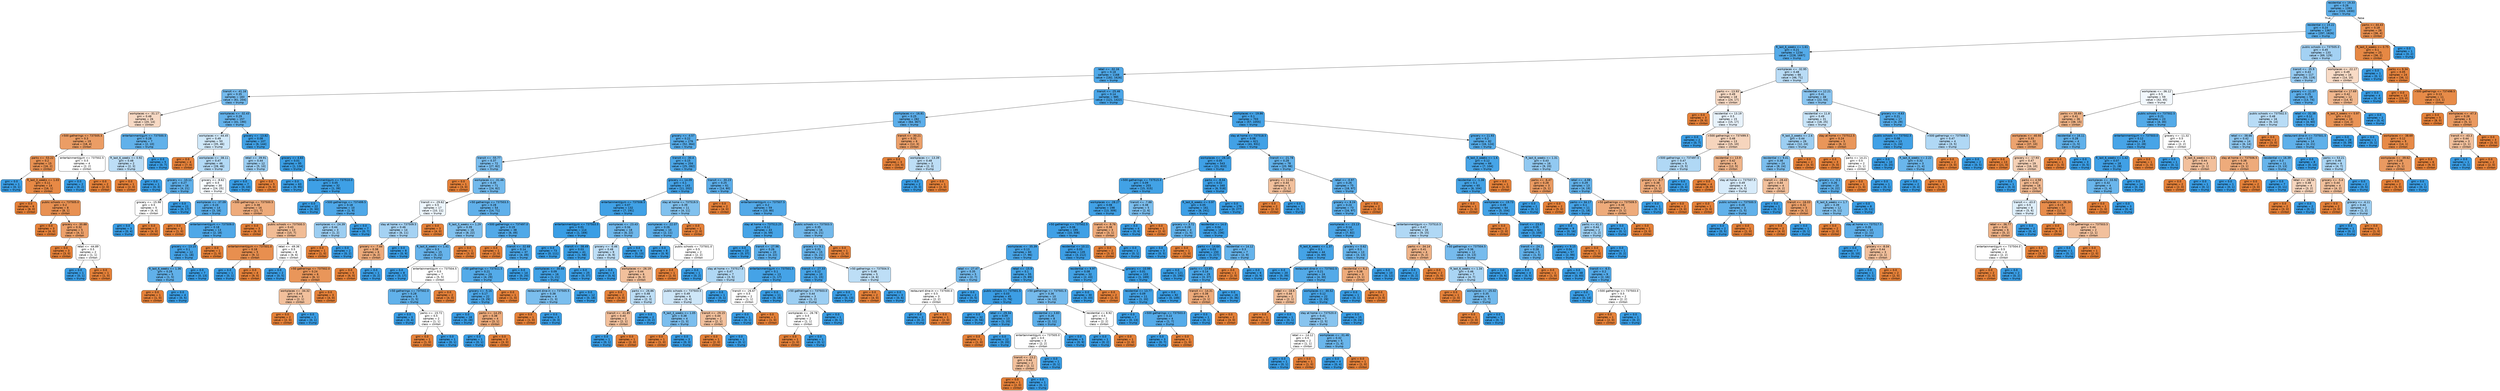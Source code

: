 digraph Tree {
node [shape=box, style="filled, rounded", color="black", fontname=helvetica] ;
edge [fontname=helvetica] ;
0 [label="residential <= 19.33\ngini = 0.26\nsamples = 1393\nvalue = [333, 1830]\nclass = trump", fillcolor="#5dafea"] ;
1 [label="residential <= 15.22\ngini = 0.24\nsamples = 1367\nvalue = [297, 1826]\nclass = trump", fillcolor="#59ade9"] ;
0 -> 1 [labeldistance=2.5, labelangle=45, headlabel="True"] ;
2 [label="R_last_6_weeks <= 1.61\ngini = 0.21\nsamples = 1234\nvalue = [228, 1697]\nclass = trump", fillcolor="#54aae8"] ;
1 -> 2 ;
3 [label="retail <= -32.16\ngini = 0.18\nsamples = 1168\nvalue = [182, 1626]\nclass = trump", fillcolor="#4fa8e8"] ;
2 -> 3 ;
4 [label="transit <= -41.16\ngini = 0.35\nsamples = 183\nvalue = [61, 204]\nclass = trump", fillcolor="#74baed"] ;
3 -> 4 ;
5 [label="workplaces <= -31.17\ngini = 0.48\nsamples = 26\nvalue = [20, 14]\nclass = clinton", fillcolor="#f7d9c4"] ;
4 -> 5 ;
6 [label=">500 gatherings <= 737505.5\ngini = 0.3\nsamples = 19\nvalue = [18, 4]\nclass = clinton", fillcolor="#eb9d65"] ;
5 -> 6 ;
7 [label="parks <= -53.22\ngini = 0.2\nsamples = 15\nvalue = [16, 2]\nclass = clinton", fillcolor="#e89152"] ;
6 -> 7 ;
8 [label="gini = 0.0\nsamples = 1\nvalue = [0, 1]\nclass = trump", fillcolor="#399de5"] ;
7 -> 8 ;
9 [label="R_last_3_weeks <= 1.03\ngini = 0.11\nsamples = 14\nvalue = [16, 1]\nclass = clinton", fillcolor="#e78945"] ;
7 -> 9 ;
10 [label="gini = 0.0\nsamples = 6\nvalue = [8, 0]\nclass = clinton", fillcolor="#e58139"] ;
9 -> 10 ;
11 [label="public schools <= 737505.0\ngini = 0.2\nsamples = 8\nvalue = [8, 1]\nclass = clinton", fillcolor="#e89152"] ;
9 -> 11 ;
12 [label="gini = 0.0\nsamples = 3\nvalue = [4, 0]\nclass = clinton", fillcolor="#e58139"] ;
11 -> 12 ;
13 [label="grocery <= -30.88\ngini = 0.32\nsamples = 5\nvalue = [4, 1]\nclass = clinton", fillcolor="#eca06a"] ;
11 -> 13 ;
14 [label="gini = 0.0\nsamples = 3\nvalue = [3, 0]\nclass = clinton", fillcolor="#e58139"] ;
13 -> 14 ;
15 [label="retail <= -44.89\ngini = 0.5\nsamples = 2\nvalue = [1, 1]\nclass = clinton", fillcolor="#ffffff"] ;
13 -> 15 ;
16 [label="gini = 0.0\nsamples = 1\nvalue = [0, 1]\nclass = trump", fillcolor="#399de5"] ;
15 -> 16 ;
17 [label="gini = 0.0\nsamples = 1\nvalue = [1, 0]\nclass = clinton", fillcolor="#e58139"] ;
15 -> 17 ;
18 [label="entertainment/gym <= 737502.5\ngini = 0.5\nsamples = 4\nvalue = [2, 2]\nclass = clinton", fillcolor="#ffffff"] ;
6 -> 18 ;
19 [label="gini = 0.0\nsamples = 2\nvalue = [0, 2]\nclass = trump", fillcolor="#399de5"] ;
18 -> 19 ;
20 [label="gini = 0.0\nsamples = 2\nvalue = [2, 0]\nclass = clinton", fillcolor="#e58139"] ;
18 -> 20 ;
21 [label="entertainment/gym <= 737500.5\ngini = 0.28\nsamples = 7\nvalue = [2, 10]\nclass = trump", fillcolor="#61b1ea"] ;
5 -> 21 ;
22 [label="R_last_6_weeks <= 0.92\ngini = 0.48\nsamples = 2\nvalue = [2, 3]\nclass = trump", fillcolor="#bddef6"] ;
21 -> 22 ;
23 [label="gini = 0.0\nsamples = 1\nvalue = [2, 0]\nclass = clinton", fillcolor="#e58139"] ;
22 -> 23 ;
24 [label="gini = 0.0\nsamples = 1\nvalue = [0, 3]\nclass = trump", fillcolor="#399de5"] ;
22 -> 24 ;
25 [label="gini = 0.0\nsamples = 5\nvalue = [0, 7]\nclass = trump", fillcolor="#399de5"] ;
21 -> 25 ;
26 [label="workplaces <= -32.43\ngini = 0.29\nsamples = 157\nvalue = [41, 190]\nclass = trump", fillcolor="#64b2eb"] ;
4 -> 26 ;
27 [label="workplaces <= -44.45\ngini = 0.49\nsamples = 50\nvalue = [35, 46]\nclass = trump", fillcolor="#d0e8f9"] ;
26 -> 27 ;
28 [label="gini = 0.0\nsamples = 4\nvalue = [7, 0]\nclass = clinton", fillcolor="#e58139"] ;
27 -> 28 ;
29 [label="workplaces <= -38.11\ngini = 0.47\nsamples = 46\nvalue = [28, 46]\nclass = trump", fillcolor="#b2d9f5"] ;
27 -> 29 ;
30 [label="grocery <= -10.11\ngini = 0.27\nsamples = 16\nvalue = [4, 21]\nclass = trump", fillcolor="#5fb0ea"] ;
29 -> 30 ;
31 [label="grocery <= -15.98\ngini = 0.5\nsamples = 5\nvalue = [4, 4]\nclass = clinton", fillcolor="#ffffff"] ;
30 -> 31 ;
32 [label="gini = 0.0\nsamples = 3\nvalue = [0, 4]\nclass = trump", fillcolor="#399de5"] ;
31 -> 32 ;
33 [label="gini = 0.0\nsamples = 2\nvalue = [4, 0]\nclass = clinton", fillcolor="#e58139"] ;
31 -> 33 ;
34 [label="gini = 0.0\nsamples = 11\nvalue = [0, 17]\nclass = trump", fillcolor="#399de5"] ;
30 -> 34 ;
35 [label="grocery <= -8.62\ngini = 0.5\nsamples = 30\nvalue = [24, 25]\nclass = trump", fillcolor="#f7fbfe"] ;
29 -> 35 ;
36 [label="workplaces <= -37.09\ngini = 0.24\nsamples = 14\nvalue = [3, 18]\nclass = trump", fillcolor="#5aade9"] ;
35 -> 36 ;
37 [label="gini = 0.0\nsamples = 1\nvalue = [1, 0]\nclass = clinton", fillcolor="#e58139"] ;
36 -> 37 ;
38 [label="entertainment/gym <= 737509.0\ngini = 0.18\nsamples = 13\nvalue = [2, 18]\nclass = trump", fillcolor="#4fa8e8"] ;
36 -> 38 ;
39 [label="grocery <= -13.15\ngini = 0.1\nsamples = 12\nvalue = [1, 18]\nclass = trump", fillcolor="#44a2e6"] ;
38 -> 39 ;
40 [label="R_last_6_weeks <= 1.36\ngini = 0.28\nsamples = 5\nvalue = [1, 5]\nclass = trump", fillcolor="#61b1ea"] ;
39 -> 40 ;
41 [label="gini = 0.0\nsamples = 1\nvalue = [1, 0]\nclass = clinton", fillcolor="#e58139"] ;
40 -> 41 ;
42 [label="gini = 0.0\nsamples = 4\nvalue = [0, 5]\nclass = trump", fillcolor="#399de5"] ;
40 -> 42 ;
43 [label="gini = 0.0\nsamples = 7\nvalue = [0, 13]\nclass = trump", fillcolor="#399de5"] ;
39 -> 43 ;
44 [label="gini = 0.0\nsamples = 1\nvalue = [1, 0]\nclass = clinton", fillcolor="#e58139"] ;
38 -> 44 ;
45 [label=">500 gatherings <= 737500.5\ngini = 0.38\nsamples = 16\nvalue = [21, 7]\nclass = clinton", fillcolor="#eeab7b"] ;
35 -> 45 ;
46 [label="gini = 0.0\nsamples = 3\nvalue = [6, 0]\nclass = clinton", fillcolor="#e58139"] ;
45 -> 46 ;
47 [label="public schools <= 737500.5\ngini = 0.43\nsamples = 13\nvalue = [15, 7]\nclass = clinton", fillcolor="#f1bc95"] ;
45 -> 47 ;
48 [label="entertainment/gym <= 737501.0\ngini = 0.18\nsamples = 5\nvalue = [9, 1]\nclass = clinton", fillcolor="#e88f4f"] ;
47 -> 48 ;
49 [label="gini = 0.0\nsamples = 1\nvalue = [0, 1]\nclass = trump", fillcolor="#399de5"] ;
48 -> 49 ;
50 [label="gini = 0.0\nsamples = 4\nvalue = [9, 0]\nclass = clinton", fillcolor="#e58139"] ;
48 -> 50 ;
51 [label="retail <= -49.36\ngini = 0.5\nsamples = 8\nvalue = [6, 6]\nclass = clinton", fillcolor="#ffffff"] ;
47 -> 51 ;
52 [label="gini = 0.0\nsamples = 2\nvalue = [0, 5]\nclass = trump", fillcolor="#399de5"] ;
51 -> 52 ;
53 [label=">50 gatherings <= 737502.0\ngini = 0.24\nsamples = 6\nvalue = [6, 1]\nclass = clinton", fillcolor="#e9965a"] ;
51 -> 53 ;
54 [label="workplaces <= -34.32\ngini = 0.44\nsamples = 3\nvalue = [2, 1]\nclass = clinton", fillcolor="#f2c09c"] ;
53 -> 54 ;
55 [label="gini = 0.0\nsamples = 2\nvalue = [2, 0]\nclass = clinton", fillcolor="#e58139"] ;
54 -> 55 ;
56 [label="gini = 0.0\nsamples = 1\nvalue = [0, 1]\nclass = trump", fillcolor="#399de5"] ;
54 -> 56 ;
57 [label="gini = 0.0\nsamples = 3\nvalue = [4, 0]\nclass = clinton", fillcolor="#e58139"] ;
53 -> 57 ;
58 [label="grocery <= -13.82\ngini = 0.08\nsamples = 107\nvalue = [6, 144]\nclass = trump", fillcolor="#41a1e6"] ;
26 -> 58 ;
59 [label="retail <= -39.91\ngini = 0.44\nsamples = 12\nvalue = [5, 10]\nclass = trump", fillcolor="#9ccef2"] ;
58 -> 59 ;
60 [label="gini = 0.0\nsamples = 7\nvalue = [0, 10]\nclass = trump", fillcolor="#399de5"] ;
59 -> 60 ;
61 [label="gini = 0.0\nsamples = 5\nvalue = [5, 0]\nclass = clinton", fillcolor="#e58139"] ;
59 -> 61 ;
62 [label="grocery <= 4.83\ngini = 0.01\nsamples = 95\nvalue = [1, 134]\nclass = trump", fillcolor="#3a9ee5"] ;
58 -> 62 ;
63 [label="gini = 0.0\nsamples = 63\nvalue = [0, 95]\nclass = trump", fillcolor="#399de5"] ;
62 -> 63 ;
64 [label="entertainment/gym <= 737510.0\ngini = 0.05\nsamples = 32\nvalue = [1, 39]\nclass = trump", fillcolor="#3ea0e6"] ;
62 -> 64 ;
65 [label="gini = 0.0\nsamples = 22\nvalue = [0, 30]\nclass = trump", fillcolor="#399de5"] ;
64 -> 65 ;
66 [label=">500 gatherings <= 737499.5\ngini = 0.18\nsamples = 10\nvalue = [1, 9]\nclass = trump", fillcolor="#4fa8e8"] ;
64 -> 66 ;
67 [label="workplaces <= -24.39\ngini = 0.44\nsamples = 3\nvalue = [1, 2]\nclass = trump", fillcolor="#9ccef2"] ;
66 -> 67 ;
68 [label="gini = 0.0\nsamples = 1\nvalue = [1, 0]\nclass = clinton", fillcolor="#e58139"] ;
67 -> 68 ;
69 [label="gini = 0.0\nsamples = 2\nvalue = [0, 2]\nclass = trump", fillcolor="#399de5"] ;
67 -> 69 ;
70 [label="gini = 0.0\nsamples = 7\nvalue = [0, 7]\nclass = trump", fillcolor="#399de5"] ;
66 -> 70 ;
71 [label="transit <= -25.46\ngini = 0.14\nsamples = 985\nvalue = [121, 1422]\nclass = trump", fillcolor="#4aa5e7"] ;
3 -> 71 ;
72 [label="workplaces <= -16.81\ngini = 0.25\nsamples = 282\nvalue = [64, 367]\nclass = trump", fillcolor="#5caeea"] ;
71 -> 72 ;
73 [label="grocery <= -4.57\ngini = 0.22\nsamples = 276\nvalue = [52, 364]\nclass = trump", fillcolor="#55abe9"] ;
72 -> 73 ;
74 [label="transit <= -55.77\ngini = 0.37\nsamples = 72\nvalue = [27, 82]\nclass = trump", fillcolor="#7abdee"] ;
73 -> 74 ;
75 [label="gini = 0.0\nsamples = 1\nvalue = [3, 0]\nclass = clinton", fillcolor="#e58139"] ;
74 -> 75 ;
76 [label="workplaces <= -31.46\ngini = 0.35\nsamples = 71\nvalue = [24, 82]\nclass = trump", fillcolor="#73baed"] ;
74 -> 76 ;
77 [label="transit <= -29.62\ngini = 0.5\nsamples = 17\nvalue = [10, 11]\nclass = trump", fillcolor="#edf6fd"] ;
76 -> 77 ;
78 [label="stay at home <= 737509.5\ngini = 0.46\nsamples = 14\nvalue = [6, 11]\nclass = trump", fillcolor="#a5d2f3"] ;
77 -> 78 ;
79 [label="grocery <= -7.44\ngini = 0.38\nsamples = 6\nvalue = [6, 2]\nclass = clinton", fillcolor="#eeab7b"] ;
78 -> 79 ;
80 [label="gini = 0.0\nsamples = 5\nvalue = [6, 0]\nclass = clinton", fillcolor="#e58139"] ;
79 -> 80 ;
81 [label="gini = 0.0\nsamples = 1\nvalue = [0, 2]\nclass = trump", fillcolor="#399de5"] ;
79 -> 81 ;
82 [label="gini = 0.0\nsamples = 8\nvalue = [0, 9]\nclass = trump", fillcolor="#399de5"] ;
78 -> 82 ;
83 [label="gini = 0.0\nsamples = 3\nvalue = [4, 0]\nclass = clinton", fillcolor="#e58139"] ;
77 -> 83 ;
84 [label=">50 gatherings <= 737503.5\ngini = 0.28\nsamples = 54\nvalue = [14, 71]\nclass = trump", fillcolor="#60b0ea"] ;
76 -> 84 ;
85 [label="R_last_3_weeks <= 1.29\ngini = 0.39\nsamples = 16\nvalue = [8, 22]\nclass = trump", fillcolor="#81c1ee"] ;
84 -> 85 ;
86 [label="R_last_6_weeks <= 1.41\ngini = 0.3\nsamples = 15\nvalue = [5, 22]\nclass = trump", fillcolor="#66b3eb"] ;
85 -> 86 ;
87 [label="gini = 0.0\nsamples = 8\nvalue = [0, 17]\nclass = trump", fillcolor="#399de5"] ;
86 -> 87 ;
88 [label="entertainment/gym <= 737504.5\ngini = 0.5\nsamples = 7\nvalue = [5, 5]\nclass = clinton", fillcolor="#ffffff"] ;
86 -> 88 ;
89 [label=">50 gatherings <= 737502.0\ngini = 0.28\nsamples = 5\nvalue = [1, 5]\nclass = trump", fillcolor="#61b1ea"] ;
88 -> 89 ;
90 [label="gini = 0.0\nsamples = 3\nvalue = [0, 4]\nclass = trump", fillcolor="#399de5"] ;
89 -> 90 ;
91 [label="parks <= -15.72\ngini = 0.5\nsamples = 2\nvalue = [1, 1]\nclass = clinton", fillcolor="#ffffff"] ;
89 -> 91 ;
92 [label="gini = 0.0\nsamples = 1\nvalue = [1, 0]\nclass = clinton", fillcolor="#e58139"] ;
91 -> 92 ;
93 [label="gini = 0.0\nsamples = 1\nvalue = [0, 1]\nclass = trump", fillcolor="#399de5"] ;
91 -> 93 ;
94 [label="gini = 0.0\nsamples = 2\nvalue = [4, 0]\nclass = clinton", fillcolor="#e58139"] ;
88 -> 94 ;
95 [label="gini = 0.0\nsamples = 1\nvalue = [3, 0]\nclass = clinton", fillcolor="#e58139"] ;
85 -> 95 ;
96 [label=">500 gatherings <= 737497.0\ngini = 0.19\nsamples = 38\nvalue = [6, 49]\nclass = trump", fillcolor="#51a9e8"] ;
84 -> 96 ;
97 [label="gini = 0.0\nsamples = 1\nvalue = [2, 0]\nclass = clinton", fillcolor="#e58139"] ;
96 -> 97 ;
98 [label="transit <= -32.68\ngini = 0.14\nsamples = 37\nvalue = [4, 49]\nclass = trump", fillcolor="#49a5e7"] ;
96 -> 98 ;
99 [label=">50 gatherings <= 737511.5\ngini = 0.21\nsamples = 23\nvalue = [4, 29]\nclass = trump", fillcolor="#54abe9"] ;
98 -> 99 ;
100 [label="grocery <= -5.16\ngini = 0.17\nsamples = 22\nvalue = [3, 29]\nclass = trump", fillcolor="#4da7e8"] ;
99 -> 100 ;
101 [label="gini = 0.0\nsamples = 18\nvalue = [0, 28]\nclass = trump", fillcolor="#399de5"] ;
100 -> 101 ;
102 [label="parks <= -14.25\ngini = 0.38\nsamples = 4\nvalue = [3, 1]\nclass = clinton", fillcolor="#eeab7b"] ;
100 -> 102 ;
103 [label="gini = 0.0\nsamples = 1\nvalue = [0, 1]\nclass = trump", fillcolor="#399de5"] ;
102 -> 103 ;
104 [label="gini = 0.0\nsamples = 3\nvalue = [3, 0]\nclass = clinton", fillcolor="#e58139"] ;
102 -> 104 ;
105 [label="gini = 0.0\nsamples = 1\nvalue = [1, 0]\nclass = clinton", fillcolor="#e58139"] ;
99 -> 105 ;
106 [label="gini = 0.0\nsamples = 14\nvalue = [0, 20]\nclass = trump", fillcolor="#399de5"] ;
98 -> 106 ;
107 [label="transit <= -30.4\ngini = 0.15\nsamples = 204\nvalue = [25, 282]\nclass = trump", fillcolor="#4ba6e7"] ;
73 -> 107 ;
108 [label="grocery <= 14.09\ngini = 0.1\nsamples = 143\nvalue = [11, 202]\nclass = trump", fillcolor="#44a2e6"] ;
107 -> 108 ;
109 [label="entertainment/gym <= 737508.5\ngini = 0.07\nsamples = 132\nvalue = [7, 191]\nclass = trump", fillcolor="#40a1e6"] ;
108 -> 109 ;
110 [label="entertainment/gym <= 737503.5\ngini = 0.01\nsamples = 114\nvalue = [1, 169]\nclass = trump", fillcolor="#3a9ee5"] ;
109 -> 110 ;
111 [label="gini = 0.0\nsamples = 73\nvalue = [0, 111]\nclass = trump", fillcolor="#399de5"] ;
110 -> 111 ;
112 [label="transit <= -38.49\ngini = 0.03\nsamples = 41\nvalue = [1, 58]\nclass = trump", fillcolor="#3c9fe5"] ;
110 -> 112 ;
113 [label="workplaces <= -30.66\ngini = 0.09\nsamples = 16\nvalue = [1, 21]\nclass = trump", fillcolor="#42a2e6"] ;
112 -> 113 ;
114 [label="restaurant dine-in <= 737505.5\ngini = 0.38\nsamples = 4\nvalue = [1, 3]\nclass = trump", fillcolor="#7bbeee"] ;
113 -> 114 ;
115 [label="gini = 0.0\nsamples = 1\nvalue = [1, 0]\nclass = clinton", fillcolor="#e58139"] ;
114 -> 115 ;
116 [label="gini = 0.0\nsamples = 3\nvalue = [0, 3]\nclass = trump", fillcolor="#399de5"] ;
114 -> 116 ;
117 [label="gini = 0.0\nsamples = 12\nvalue = [0, 18]\nclass = trump", fillcolor="#399de5"] ;
113 -> 117 ;
118 [label="gini = 0.0\nsamples = 25\nvalue = [0, 37]\nclass = trump", fillcolor="#399de5"] ;
112 -> 118 ;
119 [label="workplaces <= -23.43\ngini = 0.34\nsamples = 18\nvalue = [6, 22]\nclass = trump", fillcolor="#6fb8ec"] ;
109 -> 119 ;
120 [label="grocery <= -0.46\ngini = 0.48\nsamples = 9\nvalue = [6, 9]\nclass = trump", fillcolor="#bddef6"] ;
119 -> 120 ;
121 [label="gini = 0.0\nsamples = 3\nvalue = [0, 6]\nclass = trump", fillcolor="#399de5"] ;
120 -> 121 ;
122 [label="workplaces <= -26.19\ngini = 0.44\nsamples = 6\nvalue = [6, 3]\nclass = clinton", fillcolor="#f2c09c"] ;
120 -> 122 ;
123 [label="gini = 0.0\nsamples = 2\nvalue = [4, 0]\nclass = clinton", fillcolor="#e58139"] ;
122 -> 123 ;
124 [label="parks <= -26.86\ngini = 0.48\nsamples = 4\nvalue = [2, 3]\nclass = trump", fillcolor="#bddef6"] ;
122 -> 124 ;
125 [label="transit <= -41.85\ngini = 0.44\nsamples = 2\nvalue = [2, 1]\nclass = clinton", fillcolor="#f2c09c"] ;
124 -> 125 ;
126 [label="gini = 0.0\nsamples = 1\nvalue = [0, 1]\nclass = trump", fillcolor="#399de5"] ;
125 -> 126 ;
127 [label="gini = 0.0\nsamples = 1\nvalue = [2, 0]\nclass = clinton", fillcolor="#e58139"] ;
125 -> 127 ;
128 [label="gini = 0.0\nsamples = 2\nvalue = [0, 2]\nclass = trump", fillcolor="#399de5"] ;
124 -> 128 ;
129 [label="gini = 0.0\nsamples = 9\nvalue = [0, 13]\nclass = trump", fillcolor="#399de5"] ;
119 -> 129 ;
130 [label="stay at home <= 737519.5\ngini = 0.39\nsamples = 11\nvalue = [4, 11]\nclass = trump", fillcolor="#81c1ee"] ;
108 -> 130 ;
131 [label="workplaces <= -22.07\ngini = 0.26\nsamples = 10\nvalue = [2, 11]\nclass = trump", fillcolor="#5dafea"] ;
130 -> 131 ;
132 [label="gini = 0.0\nsamples = 8\nvalue = [0, 9]\nclass = trump", fillcolor="#399de5"] ;
131 -> 132 ;
133 [label="public schools <= 737501.0\ngini = 0.5\nsamples = 2\nvalue = [2, 2]\nclass = clinton", fillcolor="#ffffff"] ;
131 -> 133 ;
134 [label="gini = 0.0\nsamples = 1\nvalue = [2, 0]\nclass = clinton", fillcolor="#e58139"] ;
133 -> 134 ;
135 [label="gini = 0.0\nsamples = 1\nvalue = [0, 2]\nclass = trump", fillcolor="#399de5"] ;
133 -> 135 ;
136 [label="gini = 0.0\nsamples = 1\nvalue = [2, 0]\nclass = clinton", fillcolor="#e58139"] ;
130 -> 136 ;
137 [label="transit <= -30.23\ngini = 0.25\nsamples = 61\nvalue = [14, 80]\nclass = trump", fillcolor="#5caeea"] ;
107 -> 137 ;
138 [label="gini = 0.0\nsamples = 2\nvalue = [4, 0]\nclass = clinton", fillcolor="#e58139"] ;
137 -> 138 ;
139 [label="entertainment/gym <= 737507.5\ngini = 0.2\nsamples = 59\nvalue = [10, 80]\nclass = trump", fillcolor="#52a9e8"] ;
137 -> 139 ;
140 [label="stay at home <= 737513.25\ngini = 0.12\nsamples = 43\nvalue = [4, 59]\nclass = trump", fillcolor="#46a4e7"] ;
139 -> 140 ;
141 [label="gini = 0.0\nsamples = 23\nvalue = [0, 37]\nclass = trump", fillcolor="#399de5"] ;
140 -> 141 ;
142 [label="transit <= -27.96\ngini = 0.26\nsamples = 20\nvalue = [4, 22]\nclass = trump", fillcolor="#5dafea"] ;
140 -> 142 ;
143 [label="stay at home <= 737517.5\ngini = 0.47\nsamples = 7\nvalue = [3, 5]\nclass = trump", fillcolor="#b0d8f5"] ;
142 -> 143 ;
144 [label="public schools <= 737503.5\ngini = 0.49\nsamples = 6\nvalue = [3, 4]\nclass = trump", fillcolor="#cee6f8"] ;
143 -> 144 ;
145 [label="R_last_3_weeks <= 1.05\ngini = 0.38\nsamples = 4\nvalue = [1, 3]\nclass = trump", fillcolor="#7bbeee"] ;
144 -> 145 ;
146 [label="gini = 0.0\nsamples = 1\nvalue = [1, 0]\nclass = clinton", fillcolor="#e58139"] ;
145 -> 146 ;
147 [label="gini = 0.0\nsamples = 3\nvalue = [0, 3]\nclass = trump", fillcolor="#399de5"] ;
145 -> 147 ;
148 [label="transit <= -29.15\ngini = 0.44\nsamples = 2\nvalue = [2, 1]\nclass = clinton", fillcolor="#f2c09c"] ;
144 -> 148 ;
149 [label="gini = 0.0\nsamples = 1\nvalue = [2, 0]\nclass = clinton", fillcolor="#e58139"] ;
148 -> 149 ;
150 [label="gini = 0.0\nsamples = 1\nvalue = [0, 1]\nclass = trump", fillcolor="#399de5"] ;
148 -> 150 ;
151 [label="gini = 0.0\nsamples = 1\nvalue = [0, 1]\nclass = trump", fillcolor="#399de5"] ;
143 -> 151 ;
152 [label="entertainment/gym <= 737501.5\ngini = 0.1\nsamples = 13\nvalue = [1, 17]\nclass = trump", fillcolor="#45a3e7"] ;
142 -> 152 ;
153 [label="transit <= -26.67\ngini = 0.5\nsamples = 2\nvalue = [1, 1]\nclass = clinton", fillcolor="#ffffff"] ;
152 -> 153 ;
154 [label="gini = 0.0\nsamples = 1\nvalue = [0, 1]\nclass = trump", fillcolor="#399de5"] ;
153 -> 154 ;
155 [label="gini = 0.0\nsamples = 1\nvalue = [1, 0]\nclass = clinton", fillcolor="#e58139"] ;
153 -> 155 ;
156 [label="gini = 0.0\nsamples = 11\nvalue = [0, 16]\nclass = trump", fillcolor="#399de5"] ;
152 -> 156 ;
157 [label="public schools <= 737503.5\ngini = 0.35\nsamples = 16\nvalue = [6, 21]\nclass = trump", fillcolor="#72b9ec"] ;
139 -> 157 ;
158 [label="grocery <= 9.1\ngini = 0.31\nsamples = 15\nvalue = [5, 21]\nclass = trump", fillcolor="#68b4eb"] ;
157 -> 158 ;
159 [label="transit <= -27.33\ngini = 0.12\nsamples = 10\nvalue = [1, 15]\nclass = trump", fillcolor="#46a4e7"] ;
158 -> 159 ;
160 [label=">50 gatherings <= 737503.0\ngini = 0.44\nsamples = 3\nvalue = [1, 2]\nclass = trump", fillcolor="#9ccef2"] ;
159 -> 160 ;
161 [label="workplaces <= -26.78\ngini = 0.5\nsamples = 2\nvalue = [1, 1]\nclass = clinton", fillcolor="#ffffff"] ;
160 -> 161 ;
162 [label="gini = 0.0\nsamples = 1\nvalue = [1, 0]\nclass = clinton", fillcolor="#e58139"] ;
161 -> 162 ;
163 [label="gini = 0.0\nsamples = 1\nvalue = [0, 1]\nclass = trump", fillcolor="#399de5"] ;
161 -> 163 ;
164 [label="gini = 0.0\nsamples = 1\nvalue = [0, 1]\nclass = trump", fillcolor="#399de5"] ;
160 -> 164 ;
165 [label="gini = 0.0\nsamples = 7\nvalue = [0, 13]\nclass = trump", fillcolor="#399de5"] ;
159 -> 165 ;
166 [label=">50 gatherings <= 737504.5\ngini = 0.48\nsamples = 5\nvalue = [4, 6]\nclass = trump", fillcolor="#bddef6"] ;
158 -> 166 ;
167 [label="gini = 0.0\nsamples = 2\nvalue = [4, 0]\nclass = clinton", fillcolor="#e58139"] ;
166 -> 167 ;
168 [label="gini = 0.0\nsamples = 3\nvalue = [0, 6]\nclass = trump", fillcolor="#399de5"] ;
166 -> 168 ;
169 [label="gini = 0.0\nsamples = 1\nvalue = [1, 0]\nclass = clinton", fillcolor="#e58139"] ;
157 -> 169 ;
170 [label="transit <= -30.21\ngini = 0.32\nsamples = 6\nvalue = [12, 3]\nclass = clinton", fillcolor="#eca06a"] ;
72 -> 170 ;
171 [label="gini = 0.0\nsamples = 3\nvalue = [10, 0]\nclass = clinton", fillcolor="#e58139"] ;
170 -> 171 ;
172 [label="workplaces <= -13.39\ngini = 0.48\nsamples = 3\nvalue = [2, 3]\nclass = trump", fillcolor="#bddef6"] ;
170 -> 172 ;
173 [label="gini = 0.0\nsamples = 2\nvalue = [0, 3]\nclass = trump", fillcolor="#399de5"] ;
172 -> 173 ;
174 [label="gini = 0.0\nsamples = 1\nvalue = [2, 0]\nclass = clinton", fillcolor="#e58139"] ;
172 -> 174 ;
175 [label="workplaces <= -19.86\ngini = 0.1\nsamples = 703\nvalue = [57, 1055]\nclass = trump", fillcolor="#44a2e6"] ;
71 -> 175 ;
176 [label="stay at home <= 737518.5\ngini = 0.08\nsamples = 621\nvalue = [41, 931]\nclass = trump", fillcolor="#42a1e6"] ;
175 -> 176 ;
177 [label="workplaces <= -28.14\ngini = 0.05\nsamples = 543\nvalue = [21, 833]\nclass = trump", fillcolor="#3e9fe6"] ;
176 -> 177 ;
178 [label=">500 gatherings <= 737515.0\ngini = 0.09\nsamples = 203\nvalue = [15, 315]\nclass = trump", fillcolor="#42a2e6"] ;
177 -> 178 ;
179 [label="workplaces <= -28.27\ngini = 0.08\nsamples = 198\nvalue = [13, 309]\nclass = trump", fillcolor="#41a1e6"] ;
178 -> 179 ;
180 [label=">50 gatherings <= 737502.5\ngini = 0.06\nsamples = 195\nvalue = [10, 308]\nclass = trump", fillcolor="#3fa0e6"] ;
179 -> 180 ;
181 [label="workplaces <= -35.39\ngini = 0.13\nsamples = 60\nvalue = [7, 96]\nclass = trump", fillcolor="#47a4e7"] ;
180 -> 181 ;
182 [label="retail <= -27.47\ngini = 0.35\nsamples = 5\nvalue = [2, 7]\nclass = trump", fillcolor="#72b9ec"] ;
181 -> 182 ;
183 [label="restaurant dine-in <= 737500.0\ngini = 0.5\nsamples = 3\nvalue = [2, 2]\nclass = clinton", fillcolor="#ffffff"] ;
182 -> 183 ;
184 [label="gini = 0.0\nsamples = 2\nvalue = [0, 2]\nclass = trump", fillcolor="#399de5"] ;
183 -> 184 ;
185 [label="gini = 0.0\nsamples = 1\nvalue = [2, 0]\nclass = clinton", fillcolor="#e58139"] ;
183 -> 185 ;
186 [label="gini = 0.0\nsamples = 2\nvalue = [0, 5]\nclass = trump", fillcolor="#399de5"] ;
182 -> 186 ;
187 [label="retail <= -15.9\ngini = 0.1\nsamples = 55\nvalue = [5, 89]\nclass = trump", fillcolor="#44a3e6"] ;
181 -> 187 ;
188 [label="public schools <= 737501.5\ngini = 0.03\nsamples = 45\nvalue = [1, 76]\nclass = trump", fillcolor="#3c9ee5"] ;
187 -> 188 ;
189 [label="gini = 0.0\nsamples = 32\nvalue = [0, 56]\nclass = trump", fillcolor="#399de5"] ;
188 -> 189 ;
190 [label="retail <= -29.34\ngini = 0.09\nsamples = 13\nvalue = [1, 20]\nclass = trump", fillcolor="#43a2e6"] ;
188 -> 190 ;
191 [label="gini = 0.0\nsamples = 1\nvalue = [1, 0]\nclass = clinton", fillcolor="#e58139"] ;
190 -> 191 ;
192 [label="gini = 0.0\nsamples = 12\nvalue = [0, 20]\nclass = trump", fillcolor="#399de5"] ;
190 -> 192 ;
193 [label=">50 gatherings <= 737501.5\ngini = 0.36\nsamples = 10\nvalue = [4, 13]\nclass = trump", fillcolor="#76bbed"] ;
187 -> 193 ;
194 [label="residential <= 3.83\ngini = 0.26\nsamples = 8\nvalue = [2, 11]\nclass = trump", fillcolor="#5dafea"] ;
193 -> 194 ;
195 [label="entertainment/gym <= 737505.0\ngini = 0.5\nsamples = 3\nvalue = [2, 2]\nclass = clinton", fillcolor="#ffffff"] ;
194 -> 195 ;
196 [label="transit <= -13.2\ngini = 0.44\nsamples = 2\nvalue = [2, 1]\nclass = clinton", fillcolor="#f2c09c"] ;
195 -> 196 ;
197 [label="gini = 0.0\nsamples = 1\nvalue = [2, 0]\nclass = clinton", fillcolor="#e58139"] ;
196 -> 197 ;
198 [label="gini = 0.0\nsamples = 1\nvalue = [0, 1]\nclass = trump", fillcolor="#399de5"] ;
196 -> 198 ;
199 [label="gini = 0.0\nsamples = 1\nvalue = [0, 1]\nclass = trump", fillcolor="#399de5"] ;
195 -> 199 ;
200 [label="gini = 0.0\nsamples = 5\nvalue = [0, 9]\nclass = trump", fillcolor="#399de5"] ;
194 -> 200 ;
201 [label="residential <= 8.92\ngini = 0.5\nsamples = 2\nvalue = [2, 2]\nclass = clinton", fillcolor="#ffffff"] ;
193 -> 201 ;
202 [label="gini = 0.0\nsamples = 1\nvalue = [0, 2]\nclass = trump", fillcolor="#399de5"] ;
201 -> 202 ;
203 [label="gini = 0.0\nsamples = 1\nvalue = [2, 0]\nclass = clinton", fillcolor="#e58139"] ;
201 -> 203 ;
204 [label="residential <= 10.11\ngini = 0.03\nsamples = 135\nvalue = [3, 212]\nclass = trump", fillcolor="#3c9ee5"] ;
180 -> 204 ;
205 [label="residential <= 9.97\ngini = 0.08\nsamples = 32\nvalue = [2, 43]\nclass = trump", fillcolor="#42a2e6"] ;
204 -> 205 ;
206 [label="gini = 0.0\nsamples = 30\nvalue = [0, 43]\nclass = trump", fillcolor="#399de5"] ;
205 -> 206 ;
207 [label="gini = 0.0\nsamples = 2\nvalue = [2, 0]\nclass = clinton", fillcolor="#e58139"] ;
205 -> 207 ;
208 [label="grocery <= -10.99\ngini = 0.01\nsamples = 103\nvalue = [1, 169]\nclass = trump", fillcolor="#3a9ee5"] ;
204 -> 208 ;
209 [label="residential <= 13.77\ngini = 0.09\nsamples = 11\nvalue = [1, 20]\nclass = trump", fillcolor="#43a2e6"] ;
208 -> 209 ;
210 [label="gini = 0.0\nsamples = 7\nvalue = [0, 13]\nclass = trump", fillcolor="#399de5"] ;
209 -> 210 ;
211 [label=">500 gatherings <= 737503.0\ngini = 0.22\nsamples = 4\nvalue = [1, 7]\nclass = trump", fillcolor="#55abe9"] ;
209 -> 211 ;
212 [label="gini = 0.0\nsamples = 3\nvalue = [0, 7]\nclass = trump", fillcolor="#399de5"] ;
211 -> 212 ;
213 [label="gini = 0.0\nsamples = 1\nvalue = [1, 0]\nclass = clinton", fillcolor="#e58139"] ;
211 -> 213 ;
214 [label="gini = 0.0\nsamples = 92\nvalue = [0, 149]\nclass = trump", fillcolor="#399de5"] ;
208 -> 214 ;
215 [label="transit <= -9.76\ngini = 0.38\nsamples = 3\nvalue = [3, 1]\nclass = clinton", fillcolor="#eeab7b"] ;
179 -> 215 ;
216 [label="gini = 0.0\nsamples = 2\nvalue = [3, 0]\nclass = clinton", fillcolor="#e58139"] ;
215 -> 216 ;
217 [label="gini = 0.0\nsamples = 1\nvalue = [0, 1]\nclass = trump", fillcolor="#399de5"] ;
215 -> 217 ;
218 [label="transit <= -7.88\ngini = 0.38\nsamples = 5\nvalue = [2, 6]\nclass = trump", fillcolor="#7bbeee"] ;
178 -> 218 ;
219 [label="gini = 0.0\nsamples = 4\nvalue = [0, 6]\nclass = trump", fillcolor="#399de5"] ;
218 -> 219 ;
220 [label="gini = 0.0\nsamples = 1\nvalue = [2, 0]\nclass = clinton", fillcolor="#e58139"] ;
218 -> 220 ;
221 [label="parks <= -8.04\ngini = 0.02\nsamples = 340\nvalue = [6, 518]\nclass = trump", fillcolor="#3b9ee5"] ;
177 -> 221 ;
222 [label="R_last_6_weeks <= 0.97\ngini = 0.05\nsamples = 161\nvalue = [6, 241]\nclass = trump", fillcolor="#3e9fe6"] ;
221 -> 222 ;
223 [label="grocery <= 3.72\ngini = 0.28\nsamples = 4\nvalue = [1, 5]\nclass = trump", fillcolor="#61b1ea"] ;
222 -> 223 ;
224 [label="gini = 0.0\nsamples = 3\nvalue = [0, 5]\nclass = trump", fillcolor="#399de5"] ;
223 -> 224 ;
225 [label="gini = 0.0\nsamples = 1\nvalue = [1, 0]\nclass = clinton", fillcolor="#e58139"] ;
223 -> 225 ;
226 [label="residential <= 14.0\ngini = 0.04\nsamples = 157\nvalue = [5, 236]\nclass = trump", fillcolor="#3d9fe6"] ;
222 -> 226 ;
227 [label="parks <= -14.64\ngini = 0.03\nsamples = 150\nvalue = [3, 227]\nclass = trump", fillcolor="#3c9ee5"] ;
226 -> 227 ;
228 [label="gini = 0.0\nsamples = 121\nvalue = [0, 190]\nclass = trump", fillcolor="#399de5"] ;
227 -> 228 ;
229 [label="parks <= -13.85\ngini = 0.14\nsamples = 29\nvalue = [3, 37]\nclass = trump", fillcolor="#49a5e7"] ;
227 -> 229 ;
230 [label="transit <= -14.31\ngini = 0.38\nsamples = 3\nvalue = [3, 1]\nclass = clinton", fillcolor="#eeab7b"] ;
229 -> 230 ;
231 [label="gini = 0.0\nsamples = 1\nvalue = [0, 1]\nclass = trump", fillcolor="#399de5"] ;
230 -> 231 ;
232 [label="gini = 0.0\nsamples = 2\nvalue = [3, 0]\nclass = clinton", fillcolor="#e58139"] ;
230 -> 232 ;
233 [label="gini = 0.0\nsamples = 26\nvalue = [0, 36]\nclass = trump", fillcolor="#399de5"] ;
229 -> 233 ;
234 [label="residential <= 14.12\ngini = 0.3\nsamples = 7\nvalue = [2, 9]\nclass = trump", fillcolor="#65b3eb"] ;
226 -> 234 ;
235 [label="gini = 0.0\nsamples = 1\nvalue = [2, 0]\nclass = clinton", fillcolor="#e58139"] ;
234 -> 235 ;
236 [label="gini = 0.0\nsamples = 6\nvalue = [0, 9]\nclass = trump", fillcolor="#399de5"] ;
234 -> 236 ;
237 [label="gini = 0.0\nsamples = 179\nvalue = [0, 277]\nclass = trump", fillcolor="#399de5"] ;
221 -> 237 ;
238 [label="transit <= -21.78\ngini = 0.28\nsamples = 78\nvalue = [20, 98]\nclass = trump", fillcolor="#61b1ea"] ;
176 -> 238 ;
239 [label="grocery <= 11.02\ngini = 0.44\nsamples = 3\nvalue = [2, 1]\nclass = clinton", fillcolor="#f2c09c"] ;
238 -> 239 ;
240 [label="gini = 0.0\nsamples = 2\nvalue = [2, 0]\nclass = clinton", fillcolor="#e58139"] ;
239 -> 240 ;
241 [label="gini = 0.0\nsamples = 1\nvalue = [0, 1]\nclass = trump", fillcolor="#399de5"] ;
239 -> 241 ;
242 [label="retail <= -0.97\ngini = 0.26\nsamples = 75\nvalue = [18, 97]\nclass = trump", fillcolor="#5eafea"] ;
238 -> 242 ;
243 [label="grocery <= 8.24\ngini = 0.24\nsamples = 73\nvalue = [16, 97]\nclass = trump", fillcolor="#5aade9"] ;
242 -> 243 ;
244 [label="workplaces <= -23.13\ngini = 0.14\nsamples = 57\nvalue = [7, 82]\nclass = trump", fillcolor="#4aa5e7"] ;
243 -> 244 ;
245 [label="R_last_6_weeks <= 1.37\ngini = 0.1\nsamples = 44\nvalue = [4, 69]\nclass = trump", fillcolor="#44a3e7"] ;
244 -> 245 ;
246 [label="gini = 0.0\nsamples = 20\nvalue = [0, 39]\nclass = trump", fillcolor="#399de5"] ;
245 -> 246 ;
247 [label="restaurant dine-in <= 737502.5\ngini = 0.21\nsamples = 24\nvalue = [4, 30]\nclass = trump", fillcolor="#53aae8"] ;
245 -> 247 ;
248 [label="retail <= -18.6\ngini = 0.44\nsamples = 2\nvalue = [2, 1]\nclass = clinton", fillcolor="#f2c09c"] ;
247 -> 248 ;
249 [label="gini = 0.0\nsamples = 1\nvalue = [2, 0]\nclass = clinton", fillcolor="#e58139"] ;
248 -> 249 ;
250 [label="gini = 0.0\nsamples = 1\nvalue = [0, 1]\nclass = trump", fillcolor="#399de5"] ;
248 -> 250 ;
251 [label="workplaces <= -30.52\ngini = 0.12\nsamples = 22\nvalue = [2, 29]\nclass = trump", fillcolor="#47a4e7"] ;
247 -> 251 ;
252 [label="stay at home <= 737520.0\ngini = 0.41\nsamples = 7\nvalue = [2, 5]\nclass = trump", fillcolor="#88c4ef"] ;
251 -> 252 ;
253 [label="retail <= -14.12\ngini = 0.5\nsamples = 2\nvalue = [1, 1]\nclass = clinton", fillcolor="#ffffff"] ;
252 -> 253 ;
254 [label="gini = 0.0\nsamples = 1\nvalue = [0, 1]\nclass = trump", fillcolor="#399de5"] ;
253 -> 254 ;
255 [label="gini = 0.0\nsamples = 1\nvalue = [1, 0]\nclass = clinton", fillcolor="#e58139"] ;
253 -> 255 ;
256 [label="workplaces <= -31.46\ngini = 0.32\nsamples = 5\nvalue = [1, 4]\nclass = trump", fillcolor="#6ab6ec"] ;
252 -> 256 ;
257 [label="gini = 0.0\nsamples = 4\nvalue = [0, 4]\nclass = trump", fillcolor="#399de5"] ;
256 -> 257 ;
258 [label="gini = 0.0\nsamples = 1\nvalue = [1, 0]\nclass = clinton", fillcolor="#e58139"] ;
256 -> 258 ;
259 [label="gini = 0.0\nsamples = 15\nvalue = [0, 24]\nclass = trump", fillcolor="#399de5"] ;
251 -> 259 ;
260 [label="grocery <= 0.62\ngini = 0.3\nsamples = 13\nvalue = [3, 13]\nclass = trump", fillcolor="#67b4eb"] ;
244 -> 260 ;
261 [label="residential <= 6.2\ngini = 0.38\nsamples = 3\nvalue = [3, 1]\nclass = clinton", fillcolor="#eeab7b"] ;
260 -> 261 ;
262 [label="gini = 0.0\nsamples = 1\nvalue = [0, 1]\nclass = trump", fillcolor="#399de5"] ;
261 -> 262 ;
263 [label="gini = 0.0\nsamples = 2\nvalue = [3, 0]\nclass = clinton", fillcolor="#e58139"] ;
261 -> 263 ;
264 [label="gini = 0.0\nsamples = 10\nvalue = [0, 12]\nclass = trump", fillcolor="#399de5"] ;
260 -> 264 ;
265 [label="entertainment/gym <= 737510.5\ngini = 0.47\nsamples = 16\nvalue = [9, 15]\nclass = trump", fillcolor="#b0d8f5"] ;
243 -> 265 ;
266 [label="parks <= -34.14\ngini = 0.41\nsamples = 4\nvalue = [5, 2]\nclass = clinton", fillcolor="#efb388"] ;
265 -> 266 ;
267 [label="gini = 0.0\nsamples = 2\nvalue = [0, 2]\nclass = trump", fillcolor="#399de5"] ;
266 -> 267 ;
268 [label="gini = 0.0\nsamples = 2\nvalue = [5, 0]\nclass = clinton", fillcolor="#e58139"] ;
266 -> 268 ;
269 [label=">50 gatherings <= 737504.5\ngini = 0.36\nsamples = 12\nvalue = [4, 13]\nclass = trump", fillcolor="#76bbed"] ;
265 -> 269 ;
270 [label="R_last_6_weeks <= 1.34\ngini = 0.46\nsamples = 7\nvalue = [4, 7]\nclass = trump", fillcolor="#aad5f4"] ;
269 -> 270 ;
271 [label="gini = 0.0\nsamples = 1\nvalue = [2, 0]\nclass = clinton", fillcolor="#e58139"] ;
270 -> 271 ;
272 [label="workplaces <= -25.02\ngini = 0.35\nsamples = 6\nvalue = [2, 7]\nclass = trump", fillcolor="#72b9ec"] ;
270 -> 272 ;
273 [label="gini = 0.0\nsamples = 1\nvalue = [2, 0]\nclass = clinton", fillcolor="#e58139"] ;
272 -> 273 ;
274 [label="gini = 0.0\nsamples = 5\nvalue = [0, 7]\nclass = trump", fillcolor="#399de5"] ;
272 -> 274 ;
275 [label="gini = 0.0\nsamples = 5\nvalue = [0, 6]\nclass = trump", fillcolor="#399de5"] ;
269 -> 275 ;
276 [label="gini = 0.0\nsamples = 2\nvalue = [2, 0]\nclass = clinton", fillcolor="#e58139"] ;
242 -> 276 ;
277 [label="grocery <= 11.93\ngini = 0.2\nsamples = 82\nvalue = [16, 124]\nclass = trump", fillcolor="#53aae8"] ;
175 -> 277 ;
278 [label="R_last_3_weeks <= 1.6\ngini = 0.12\nsamples = 66\nvalue = [7, 104]\nclass = trump", fillcolor="#46a4e7"] ;
277 -> 278 ;
279 [label="residential <= -1.38\ngini = 0.1\nsamples = 65\nvalue = [6, 104]\nclass = trump", fillcolor="#44a3e6"] ;
278 -> 279 ;
280 [label="gini = 0.0\nsamples = 1\nvalue = [1, 0]\nclass = clinton", fillcolor="#e58139"] ;
279 -> 280 ;
281 [label="workplaces <= -19.73\ngini = 0.09\nsamples = 64\nvalue = [5, 104]\nclass = trump", fillcolor="#43a2e6"] ;
279 -> 281 ;
282 [label="gini = 0.0\nsamples = 2\nvalue = [2, 0]\nclass = clinton", fillcolor="#e58139"] ;
281 -> 282 ;
283 [label="transit <= -23.67\ngini = 0.05\nsamples = 62\nvalue = [3, 104]\nclass = trump", fillcolor="#3fa0e6"] ;
281 -> 283 ;
284 [label="transit <= -24.2\ngini = 0.28\nsamples = 5\nvalue = [1, 5]\nclass = trump", fillcolor="#61b1ea"] ;
283 -> 284 ;
285 [label="gini = 0.0\nsamples = 4\nvalue = [0, 5]\nclass = trump", fillcolor="#399de5"] ;
284 -> 285 ;
286 [label="gini = 0.0\nsamples = 1\nvalue = [1, 0]\nclass = clinton", fillcolor="#e58139"] ;
284 -> 286 ;
287 [label="grocery <= 9.15\ngini = 0.04\nsamples = 57\nvalue = [2, 99]\nclass = trump", fillcolor="#3d9fe6"] ;
283 -> 287 ;
288 [label="gini = 0.0\nsamples = 48\nvalue = [0, 83]\nclass = trump", fillcolor="#399de5"] ;
287 -> 288 ;
289 [label="transit <= -6.5\ngini = 0.2\nsamples = 9\nvalue = [2, 16]\nclass = trump", fillcolor="#52a9e8"] ;
287 -> 289 ;
290 [label="gini = 0.0\nsamples = 7\nvalue = [0, 14]\nclass = trump", fillcolor="#399de5"] ;
289 -> 290 ;
291 [label=">500 gatherings <= 737503.0\ngini = 0.5\nsamples = 2\nvalue = [2, 2]\nclass = clinton", fillcolor="#ffffff"] ;
289 -> 291 ;
292 [label="gini = 0.0\nsamples = 1\nvalue = [2, 0]\nclass = clinton", fillcolor="#e58139"] ;
291 -> 292 ;
293 [label="gini = 0.0\nsamples = 1\nvalue = [0, 2]\nclass = trump", fillcolor="#399de5"] ;
291 -> 293 ;
294 [label="gini = 0.0\nsamples = 1\nvalue = [1, 0]\nclass = clinton", fillcolor="#e58139"] ;
278 -> 294 ;
295 [label="R_last_6_weeks <= 1.31\ngini = 0.43\nsamples = 16\nvalue = [9, 20]\nclass = trump", fillcolor="#92c9f1"] ;
277 -> 295 ;
296 [label="parks <= -6.47\ngini = 0.28\nsamples = 3\nvalue = [5, 1]\nclass = clinton", fillcolor="#ea9a61"] ;
295 -> 296 ;
297 [label="gini = 0.0\nsamples = 1\nvalue = [0, 1]\nclass = trump", fillcolor="#399de5"] ;
296 -> 297 ;
298 [label="gini = 0.0\nsamples = 2\nvalue = [5, 0]\nclass = clinton", fillcolor="#e58139"] ;
296 -> 298 ;
299 [label="retail <= -4.08\ngini = 0.29\nsamples = 13\nvalue = [4, 19]\nclass = trump", fillcolor="#63b2ea"] ;
295 -> 299 ;
300 [label="parks <= 34.17\ngini = 0.1\nsamples = 11\nvalue = [1, 18]\nclass = trump", fillcolor="#44a2e6"] ;
299 -> 300 ;
301 [label="gini = 0.0\nsamples = 9\nvalue = [0, 16]\nclass = trump", fillcolor="#399de5"] ;
300 -> 301 ;
302 [label="parks <= 41.3\ngini = 0.44\nsamples = 2\nvalue = [1, 2]\nclass = trump", fillcolor="#9ccef2"] ;
300 -> 302 ;
303 [label="gini = 0.0\nsamples = 1\nvalue = [1, 0]\nclass = clinton", fillcolor="#e58139"] ;
302 -> 303 ;
304 [label="gini = 0.0\nsamples = 1\nvalue = [0, 2]\nclass = trump", fillcolor="#399de5"] ;
302 -> 304 ;
305 [label=">50 gatherings <= 737509.5\ngini = 0.38\nsamples = 2\nvalue = [3, 1]\nclass = clinton", fillcolor="#eeab7b"] ;
299 -> 305 ;
306 [label="gini = 0.0\nsamples = 1\nvalue = [0, 1]\nclass = trump", fillcolor="#399de5"] ;
305 -> 306 ;
307 [label="gini = 0.0\nsamples = 1\nvalue = [3, 0]\nclass = clinton", fillcolor="#e58139"] ;
305 -> 307 ;
308 [label="workplaces <= -32.95\ngini = 0.48\nsamples = 66\nvalue = [46, 71]\nclass = trump", fillcolor="#b9dcf6"] ;
2 -> 308 ;
309 [label="parks <= -13.93\ngini = 0.49\nsamples = 18\nvalue = [24, 17]\nclass = clinton", fillcolor="#f7dac5"] ;
308 -> 309 ;
310 [label="gini = 0.0\nsamples = 3\nvalue = [9, 0]\nclass = clinton", fillcolor="#e58139"] ;
309 -> 310 ;
311 [label="residential <= 13.19\ngini = 0.5\nsamples = 15\nvalue = [15, 17]\nclass = trump", fillcolor="#e8f3fc"] ;
309 -> 311 ;
312 [label="gini = 0.0\nsamples = 2\nvalue = [0, 7]\nclass = trump", fillcolor="#399de5"] ;
311 -> 312 ;
313 [label=">500 gatherings <= 737499.5\ngini = 0.48\nsamples = 13\nvalue = [15, 10]\nclass = clinton", fillcolor="#f6d5bd"] ;
311 -> 313 ;
314 [label=">500 gatherings <= 737497.5\ngini = 0.47\nsamples = 5\nvalue = [3, 5]\nclass = trump", fillcolor="#b0d8f5"] ;
313 -> 314 ;
315 [label="grocery <= -8.7\ngini = 0.38\nsamples = 3\nvalue = [3, 1]\nclass = clinton", fillcolor="#eeab7b"] ;
314 -> 315 ;
316 [label="gini = 0.0\nsamples = 1\nvalue = [0, 1]\nclass = trump", fillcolor="#399de5"] ;
315 -> 316 ;
317 [label="gini = 0.0\nsamples = 2\nvalue = [3, 0]\nclass = clinton", fillcolor="#e58139"] ;
315 -> 317 ;
318 [label="gini = 0.0\nsamples = 2\nvalue = [0, 4]\nclass = trump", fillcolor="#399de5"] ;
314 -> 318 ;
319 [label="residential <= 13.9\ngini = 0.42\nsamples = 8\nvalue = [12, 5]\nclass = clinton", fillcolor="#f0b58b"] ;
313 -> 319 ;
320 [label="gini = 0.0\nsamples = 4\nvalue = [8, 0]\nclass = clinton", fillcolor="#e58139"] ;
319 -> 320 ;
321 [label="stay at home <= 737507.5\ngini = 0.49\nsamples = 4\nvalue = [4, 5]\nclass = trump", fillcolor="#d7ebfa"] ;
319 -> 321 ;
322 [label="gini = 0.0\nsamples = 1\nvalue = [3, 0]\nclass = clinton", fillcolor="#e58139"] ;
321 -> 322 ;
323 [label="public schools <= 737500.5\ngini = 0.28\nsamples = 3\nvalue = [1, 5]\nclass = trump", fillcolor="#61b1ea"] ;
321 -> 323 ;
324 [label="gini = 0.0\nsamples = 2\nvalue = [0, 5]\nclass = trump", fillcolor="#399de5"] ;
323 -> 324 ;
325 [label="gini = 0.0\nsamples = 1\nvalue = [1, 0]\nclass = clinton", fillcolor="#e58139"] ;
323 -> 325 ;
326 [label="residential <= 12.21\ngini = 0.41\nsamples = 48\nvalue = [22, 54]\nclass = trump", fillcolor="#8ac5f0"] ;
308 -> 326 ;
327 [label="residential <= 11.8\ngini = 0.49\nsamples = 31\nvalue = [18, 25]\nclass = trump", fillcolor="#c8e4f8"] ;
326 -> 327 ;
328 [label="R_last_3_weeks <= 2.6\ngini = 0.44\nsamples = 26\nvalue = [12, 24]\nclass = trump", fillcolor="#9ccef2"] ;
327 -> 328 ;
329 [label="residential <= 9.41\ngini = 0.38\nsamples = 24\nvalue = [8, 24]\nclass = trump", fillcolor="#7bbeee"] ;
328 -> 329 ;
330 [label="transit <= -28.43\ngini = 0.44\nsamples = 4\nvalue = [4, 2]\nclass = clinton", fillcolor="#f2c09c"] ;
329 -> 330 ;
331 [label="gini = 0.0\nsamples = 1\nvalue = [0, 1]\nclass = trump", fillcolor="#399de5"] ;
330 -> 331 ;
332 [label="transit <= -16.03\ngini = 0.32\nsamples = 3\nvalue = [4, 1]\nclass = clinton", fillcolor="#eca06a"] ;
330 -> 332 ;
333 [label="gini = 0.0\nsamples = 2\nvalue = [4, 0]\nclass = clinton", fillcolor="#e58139"] ;
332 -> 333 ;
334 [label="gini = 0.0\nsamples = 1\nvalue = [0, 1]\nclass = trump", fillcolor="#399de5"] ;
332 -> 334 ;
335 [label="grocery <= -0.1\ngini = 0.26\nsamples = 20\nvalue = [4, 22]\nclass = trump", fillcolor="#5dafea"] ;
329 -> 335 ;
336 [label="R_last_6_weeks <= 1.7\ngini = 0.39\nsamples = 12\nvalue = [4, 11]\nclass = trump", fillcolor="#81c1ee"] ;
335 -> 336 ;
337 [label="gini = 0.0\nsamples = 2\nvalue = [2, 0]\nclass = clinton", fillcolor="#e58139"] ;
336 -> 337 ;
338 [label="stay at home <= 737517.5\ngini = 0.26\nsamples = 10\nvalue = [2, 11]\nclass = trump", fillcolor="#5dafea"] ;
336 -> 338 ;
339 [label="gini = 0.0\nsamples = 7\nvalue = [0, 10]\nclass = trump", fillcolor="#399de5"] ;
338 -> 339 ;
340 [label="grocery <= -8.04\ngini = 0.44\nsamples = 3\nvalue = [2, 1]\nclass = clinton", fillcolor="#f2c09c"] ;
338 -> 340 ;
341 [label="gini = 0.0\nsamples = 1\nvalue = [0, 1]\nclass = trump", fillcolor="#399de5"] ;
340 -> 341 ;
342 [label="gini = 0.0\nsamples = 2\nvalue = [2, 0]\nclass = clinton", fillcolor="#e58139"] ;
340 -> 342 ;
343 [label="gini = 0.0\nsamples = 8\nvalue = [0, 11]\nclass = trump", fillcolor="#399de5"] ;
335 -> 343 ;
344 [label="gini = 0.0\nsamples = 2\nvalue = [4, 0]\nclass = clinton", fillcolor="#e58139"] ;
328 -> 344 ;
345 [label="stay at home <= 737512.5\ngini = 0.24\nsamples = 5\nvalue = [6, 1]\nclass = clinton", fillcolor="#e9965a"] ;
327 -> 345 ;
346 [label="gini = 0.0\nsamples = 3\nvalue = [5, 0]\nclass = clinton", fillcolor="#e58139"] ;
345 -> 346 ;
347 [label="parks <= 14.21\ngini = 0.5\nsamples = 2\nvalue = [1, 1]\nclass = clinton", fillcolor="#ffffff"] ;
345 -> 347 ;
348 [label="gini = 0.0\nsamples = 1\nvalue = [1, 0]\nclass = clinton", fillcolor="#e58139"] ;
347 -> 348 ;
349 [label="gini = 0.0\nsamples = 1\nvalue = [0, 1]\nclass = trump", fillcolor="#399de5"] ;
347 -> 349 ;
350 [label="grocery <= -4.63\ngini = 0.21\nsamples = 17\nvalue = [4, 29]\nclass = trump", fillcolor="#54abe9"] ;
326 -> 350 ;
351 [label="public schools <= 737502.5\ngini = 0.08\nsamples = 13\nvalue = [1, 24]\nclass = trump", fillcolor="#41a1e6"] ;
350 -> 351 ;
352 [label="gini = 0.0\nsamples = 10\nvalue = [0, 20]\nclass = trump", fillcolor="#399de5"] ;
351 -> 352 ;
353 [label="R_last_6_weeks <= 2.22\ngini = 0.32\nsamples = 3\nvalue = [1, 4]\nclass = trump", fillcolor="#6ab6ec"] ;
351 -> 353 ;
354 [label="gini = 0.0\nsamples = 2\nvalue = [0, 4]\nclass = trump", fillcolor="#399de5"] ;
353 -> 354 ;
355 [label="gini = 0.0\nsamples = 1\nvalue = [1, 0]\nclass = clinton", fillcolor="#e58139"] ;
353 -> 355 ;
356 [label=">500 gatherings <= 737508.5\ngini = 0.47\nsamples = 4\nvalue = [3, 5]\nclass = trump", fillcolor="#b0d8f5"] ;
350 -> 356 ;
357 [label="gini = 0.0\nsamples = 2\nvalue = [3, 0]\nclass = clinton", fillcolor="#e58139"] ;
356 -> 357 ;
358 [label="gini = 0.0\nsamples = 2\nvalue = [0, 5]\nclass = trump", fillcolor="#399de5"] ;
356 -> 358 ;
359 [label="public schools <= 737505.0\ngini = 0.45\nsamples = 133\nvalue = [69, 129]\nclass = trump", fillcolor="#a3d1f3"] ;
1 -> 359 ;
360 [label="transit <= -35.9\ngini = 0.43\nsamples = 117\nvalue = [55, 119]\nclass = trump", fillcolor="#95caf1"] ;
359 -> 360 ;
361 [label="workplaces <= -36.12\ngini = 0.5\nsamples = 59\nvalue = [42, 45]\nclass = trump", fillcolor="#f2f8fd"] ;
360 -> 361 ;
362 [label="parks <= 35.69\ngini = 0.41\nsamples = 36\nvalue = [38, 15]\nclass = clinton", fillcolor="#efb387"] ;
361 -> 362 ;
363 [label="workplaces <= -40.93\ngini = 0.33\nsamples = 32\nvalue = [37, 10]\nclass = clinton", fillcolor="#eca36f"] ;
362 -> 363 ;
364 [label="gini = 0.0\nsamples = 13\nvalue = [21, 0]\nclass = clinton", fillcolor="#e58139"] ;
363 -> 364 ;
365 [label="grocery <= -17.93\ngini = 0.47\nsamples = 19\nvalue = [16, 10]\nclass = clinton", fillcolor="#f5d0b5"] ;
363 -> 365 ;
366 [label="gini = 0.0\nsamples = 1\nvalue = [0, 3]\nclass = trump", fillcolor="#399de5"] ;
365 -> 366 ;
367 [label="parks <= 4.58\ngini = 0.42\nsamples = 18\nvalue = [16, 7]\nclass = clinton", fillcolor="#f0b890"] ;
365 -> 367 ;
368 [label="transit <= -43.0\ngini = 0.5\nsamples = 8\nvalue = [5, 6]\nclass = trump", fillcolor="#deeffb"] ;
367 -> 368 ;
369 [label="retail <= -36.77\ngini = 0.41\nsamples = 6\nvalue = [5, 2]\nclass = clinton", fillcolor="#efb388"] ;
368 -> 369 ;
370 [label="entertainment/gym <= 737504.0\ngini = 0.5\nsamples = 4\nvalue = [2, 2]\nclass = clinton", fillcolor="#ffffff"] ;
369 -> 370 ;
371 [label="gini = 0.0\nsamples = 2\nvalue = [2, 0]\nclass = clinton", fillcolor="#e58139"] ;
370 -> 371 ;
372 [label="gini = 0.0\nsamples = 2\nvalue = [0, 2]\nclass = trump", fillcolor="#399de5"] ;
370 -> 372 ;
373 [label="gini = 0.0\nsamples = 2\nvalue = [3, 0]\nclass = clinton", fillcolor="#e58139"] ;
369 -> 373 ;
374 [label="gini = 0.0\nsamples = 2\nvalue = [0, 4]\nclass = trump", fillcolor="#399de5"] ;
368 -> 374 ;
375 [label="workplaces <= -36.34\ngini = 0.15\nsamples = 10\nvalue = [11, 1]\nclass = clinton", fillcolor="#e78c4b"] ;
367 -> 375 ;
376 [label="gini = 0.0\nsamples = 8\nvalue = [9, 0]\nclass = clinton", fillcolor="#e58139"] ;
375 -> 376 ;
377 [label=">50 gatherings <= 737503.5\ngini = 0.44\nsamples = 2\nvalue = [2, 1]\nclass = clinton", fillcolor="#f2c09c"] ;
375 -> 377 ;
378 [label="gini = 0.0\nsamples = 1\nvalue = [0, 1]\nclass = trump", fillcolor="#399de5"] ;
377 -> 378 ;
379 [label="gini = 0.0\nsamples = 1\nvalue = [2, 0]\nclass = clinton", fillcolor="#e58139"] ;
377 -> 379 ;
380 [label="residential <= 16.11\ngini = 0.28\nsamples = 4\nvalue = [1, 5]\nclass = trump", fillcolor="#61b1ea"] ;
362 -> 380 ;
381 [label="gini = 0.0\nsamples = 1\nvalue = [1, 0]\nclass = clinton", fillcolor="#e58139"] ;
380 -> 381 ;
382 [label="gini = 0.0\nsamples = 3\nvalue = [0, 5]\nclass = trump", fillcolor="#399de5"] ;
380 -> 382 ;
383 [label="public schools <= 737502.5\ngini = 0.21\nsamples = 23\nvalue = [4, 30]\nclass = trump", fillcolor="#53aae8"] ;
361 -> 383 ;
384 [label="entertainment/gym <= 737503.0\ngini = 0.12\nsamples = 19\nvalue = [2, 28]\nclass = trump", fillcolor="#47a4e7"] ;
383 -> 384 ;
385 [label="R_last_6_weeks <= 1.42\ngini = 0.07\nsamples = 18\nvalue = [1, 28]\nclass = trump", fillcolor="#40a0e6"] ;
384 -> 385 ;
386 [label="workplaces <= -33.92\ngini = 0.32\nsamples = 4\nvalue = [1, 4]\nclass = trump", fillcolor="#6ab6ec"] ;
385 -> 386 ;
387 [label="gini = 0.0\nsamples = 1\nvalue = [1, 0]\nclass = clinton", fillcolor="#e58139"] ;
386 -> 387 ;
388 [label="gini = 0.0\nsamples = 3\nvalue = [0, 4]\nclass = trump", fillcolor="#399de5"] ;
386 -> 388 ;
389 [label="gini = 0.0\nsamples = 14\nvalue = [0, 24]\nclass = trump", fillcolor="#399de5"] ;
385 -> 389 ;
390 [label="gini = 0.0\nsamples = 1\nvalue = [1, 0]\nclass = clinton", fillcolor="#e58139"] ;
384 -> 390 ;
391 [label="grocery <= -11.32\ngini = 0.5\nsamples = 4\nvalue = [2, 2]\nclass = clinton", fillcolor="#ffffff"] ;
383 -> 391 ;
392 [label="gini = 0.0\nsamples = 1\nvalue = [0, 1]\nclass = trump", fillcolor="#399de5"] ;
391 -> 392 ;
393 [label="R_last_6_weeks <= 1.3\ngini = 0.44\nsamples = 3\nvalue = [2, 1]\nclass = clinton", fillcolor="#f2c09c"] ;
391 -> 393 ;
394 [label="gini = 0.0\nsamples = 2\nvalue = [2, 0]\nclass = clinton", fillcolor="#e58139"] ;
393 -> 394 ;
395 [label="gini = 0.0\nsamples = 1\nvalue = [0, 1]\nclass = trump", fillcolor="#399de5"] ;
393 -> 395 ;
396 [label="grocery <= -11.07\ngini = 0.25\nsamples = 58\nvalue = [13, 74]\nclass = trump", fillcolor="#5caeea"] ;
360 -> 396 ;
397 [label="public schools <= 737502.5\ngini = 0.48\nsamples = 16\nvalue = [9, 14]\nclass = trump", fillcolor="#b8dcf6"] ;
396 -> 397 ;
398 [label="retail <= -38.66\ngini = 0.42\nsamples = 14\nvalue = [6, 14]\nclass = trump", fillcolor="#8ec7f0"] ;
397 -> 398 ;
399 [label="stay at home <= 737506.5\ngini = 0.38\nsamples = 3\nvalue = [3, 1]\nclass = clinton", fillcolor="#eeab7b"] ;
398 -> 399 ;
400 [label="gini = 0.0\nsamples = 1\nvalue = [0, 1]\nclass = trump", fillcolor="#399de5"] ;
399 -> 400 ;
401 [label="gini = 0.0\nsamples = 2\nvalue = [3, 0]\nclass = clinton", fillcolor="#e58139"] ;
399 -> 401 ;
402 [label="residential <= 16.39\ngini = 0.3\nsamples = 11\nvalue = [3, 13]\nclass = trump", fillcolor="#67b4eb"] ;
398 -> 402 ;
403 [label="gini = 0.0\nsamples = 7\nvalue = [0, 11]\nclass = trump", fillcolor="#399de5"] ;
402 -> 403 ;
404 [label="retail <= -28.54\ngini = 0.48\nsamples = 4\nvalue = [3, 2]\nclass = clinton", fillcolor="#f6d5bd"] ;
402 -> 404 ;
405 [label="gini = 0.0\nsamples = 2\nvalue = [3, 0]\nclass = clinton", fillcolor="#e58139"] ;
404 -> 405 ;
406 [label="gini = 0.0\nsamples = 2\nvalue = [0, 2]\nclass = trump", fillcolor="#399de5"] ;
404 -> 406 ;
407 [label="gini = 0.0\nsamples = 2\nvalue = [3, 0]\nclass = clinton", fillcolor="#e58139"] ;
397 -> 407 ;
408 [label="retail <= -31.38\ngini = 0.12\nsamples = 42\nvalue = [4, 60]\nclass = trump", fillcolor="#46a4e7"] ;
396 -> 408 ;
409 [label="restaurant dine-in <= 737501.5\ngini = 0.27\nsamples = 14\nvalue = [4, 21]\nclass = trump", fillcolor="#5fb0ea"] ;
408 -> 409 ;
410 [label="gini = 0.0\nsamples = 8\nvalue = [0, 14]\nclass = trump", fillcolor="#399de5"] ;
409 -> 410 ;
411 [label="parks <= 53.21\ngini = 0.46\nsamples = 6\nvalue = [4, 7]\nclass = trump", fillcolor="#aad5f4"] ;
409 -> 411 ;
412 [label="grocery <= -5.4\ngini = 0.44\nsamples = 4\nvalue = [4, 2]\nclass = clinton", fillcolor="#f2c09c"] ;
411 -> 412 ;
413 [label="gini = 0.0\nsamples = 2\nvalue = [3, 0]\nclass = clinton", fillcolor="#e58139"] ;
412 -> 413 ;
414 [label="grocery <= -4.11\ngini = 0.44\nsamples = 2\nvalue = [1, 2]\nclass = trump", fillcolor="#9ccef2"] ;
412 -> 414 ;
415 [label="gini = 0.0\nsamples = 1\nvalue = [0, 2]\nclass = trump", fillcolor="#399de5"] ;
414 -> 415 ;
416 [label="gini = 0.0\nsamples = 1\nvalue = [1, 0]\nclass = clinton", fillcolor="#e58139"] ;
414 -> 416 ;
417 [label="gini = 0.0\nsamples = 2\nvalue = [0, 5]\nclass = trump", fillcolor="#399de5"] ;
411 -> 417 ;
418 [label="gini = 0.0\nsamples = 28\nvalue = [0, 39]\nclass = trump", fillcolor="#399de5"] ;
408 -> 418 ;
419 [label="workplaces <= -22.17\ngini = 0.49\nsamples = 16\nvalue = [14, 10]\nclass = clinton", fillcolor="#f8dbc6"] ;
359 -> 419 ;
420 [label="residential <= 17.69\ngini = 0.42\nsamples = 12\nvalue = [14, 6]\nclass = clinton", fillcolor="#f0b78e"] ;
419 -> 420 ;
421 [label="R_last_3_weeks <= 0.97\ngini = 0.22\nsamples = 10\nvalue = [14, 2]\nclass = clinton", fillcolor="#e99355"] ;
420 -> 421 ;
422 [label="gini = 0.0\nsamples = 1\nvalue = [0, 1]\nclass = trump", fillcolor="#399de5"] ;
421 -> 422 ;
423 [label="workplaces <= -38.69\ngini = 0.12\nsamples = 9\nvalue = [14, 1]\nclass = clinton", fillcolor="#e78a47"] ;
421 -> 423 ;
424 [label="workplaces <= -39.62\ngini = 0.28\nsamples = 3\nvalue = [5, 1]\nclass = clinton", fillcolor="#ea9a61"] ;
423 -> 424 ;
425 [label="gini = 0.0\nsamples = 2\nvalue = [5, 0]\nclass = clinton", fillcolor="#e58139"] ;
424 -> 425 ;
426 [label="gini = 0.0\nsamples = 1\nvalue = [0, 1]\nclass = trump", fillcolor="#399de5"] ;
424 -> 426 ;
427 [label="gini = 0.0\nsamples = 6\nvalue = [9, 0]\nclass = clinton", fillcolor="#e58139"] ;
423 -> 427 ;
428 [label="gini = 0.0\nsamples = 2\nvalue = [0, 4]\nclass = trump", fillcolor="#399de5"] ;
420 -> 428 ;
429 [label="gini = 0.0\nsamples = 4\nvalue = [0, 4]\nclass = trump", fillcolor="#399de5"] ;
419 -> 429 ;
430 [label="parks <= 44.43\ngini = 0.18\nsamples = 26\nvalue = [36, 4]\nclass = clinton", fillcolor="#e88f4f"] ;
0 -> 430 [labeldistance=2.5, labelangle=-45, headlabel="False"] ;
431 [label="R_last_3_weeks <= 0.75\ngini = 0.1\nsamples = 25\nvalue = [36, 2]\nclass = clinton", fillcolor="#e68844"] ;
430 -> 431 ;
432 [label="gini = 0.0\nsamples = 1\nvalue = [0, 1]\nclass = trump", fillcolor="#399de5"] ;
431 -> 432 ;
433 [label="parks <= 9.34\ngini = 0.05\nsamples = 24\nvalue = [36, 1]\nclass = clinton", fillcolor="#e6843e"] ;
431 -> 433 ;
434 [label="gini = 0.0\nsamples = 13\nvalue = [23, 0]\nclass = clinton", fillcolor="#e58139"] ;
433 -> 434 ;
435 [label=">500 gatherings <= 737498.5\ngini = 0.13\nsamples = 11\nvalue = [13, 1]\nclass = clinton", fillcolor="#e78b48"] ;
433 -> 435 ;
436 [label="gini = 0.0\nsamples = 5\nvalue = [8, 0]\nclass = clinton", fillcolor="#e58139"] ;
435 -> 436 ;
437 [label="workplaces <= -47.3\ngini = 0.28\nsamples = 6\nvalue = [5, 1]\nclass = clinton", fillcolor="#ea9a61"] ;
435 -> 437 ;
438 [label="transit <= -43.3\ngini = 0.44\nsamples = 3\nvalue = [2, 1]\nclass = clinton", fillcolor="#f2c09c"] ;
437 -> 438 ;
439 [label="gini = 0.0\nsamples = 1\nvalue = [0, 1]\nclass = trump", fillcolor="#399de5"] ;
438 -> 439 ;
440 [label="gini = 0.0\nsamples = 2\nvalue = [2, 0]\nclass = clinton", fillcolor="#e58139"] ;
438 -> 440 ;
441 [label="gini = 0.0\nsamples = 3\nvalue = [3, 0]\nclass = clinton", fillcolor="#e58139"] ;
437 -> 441 ;
442 [label="gini = 0.0\nsamples = 1\nvalue = [0, 2]\nclass = trump", fillcolor="#399de5"] ;
430 -> 442 ;
}